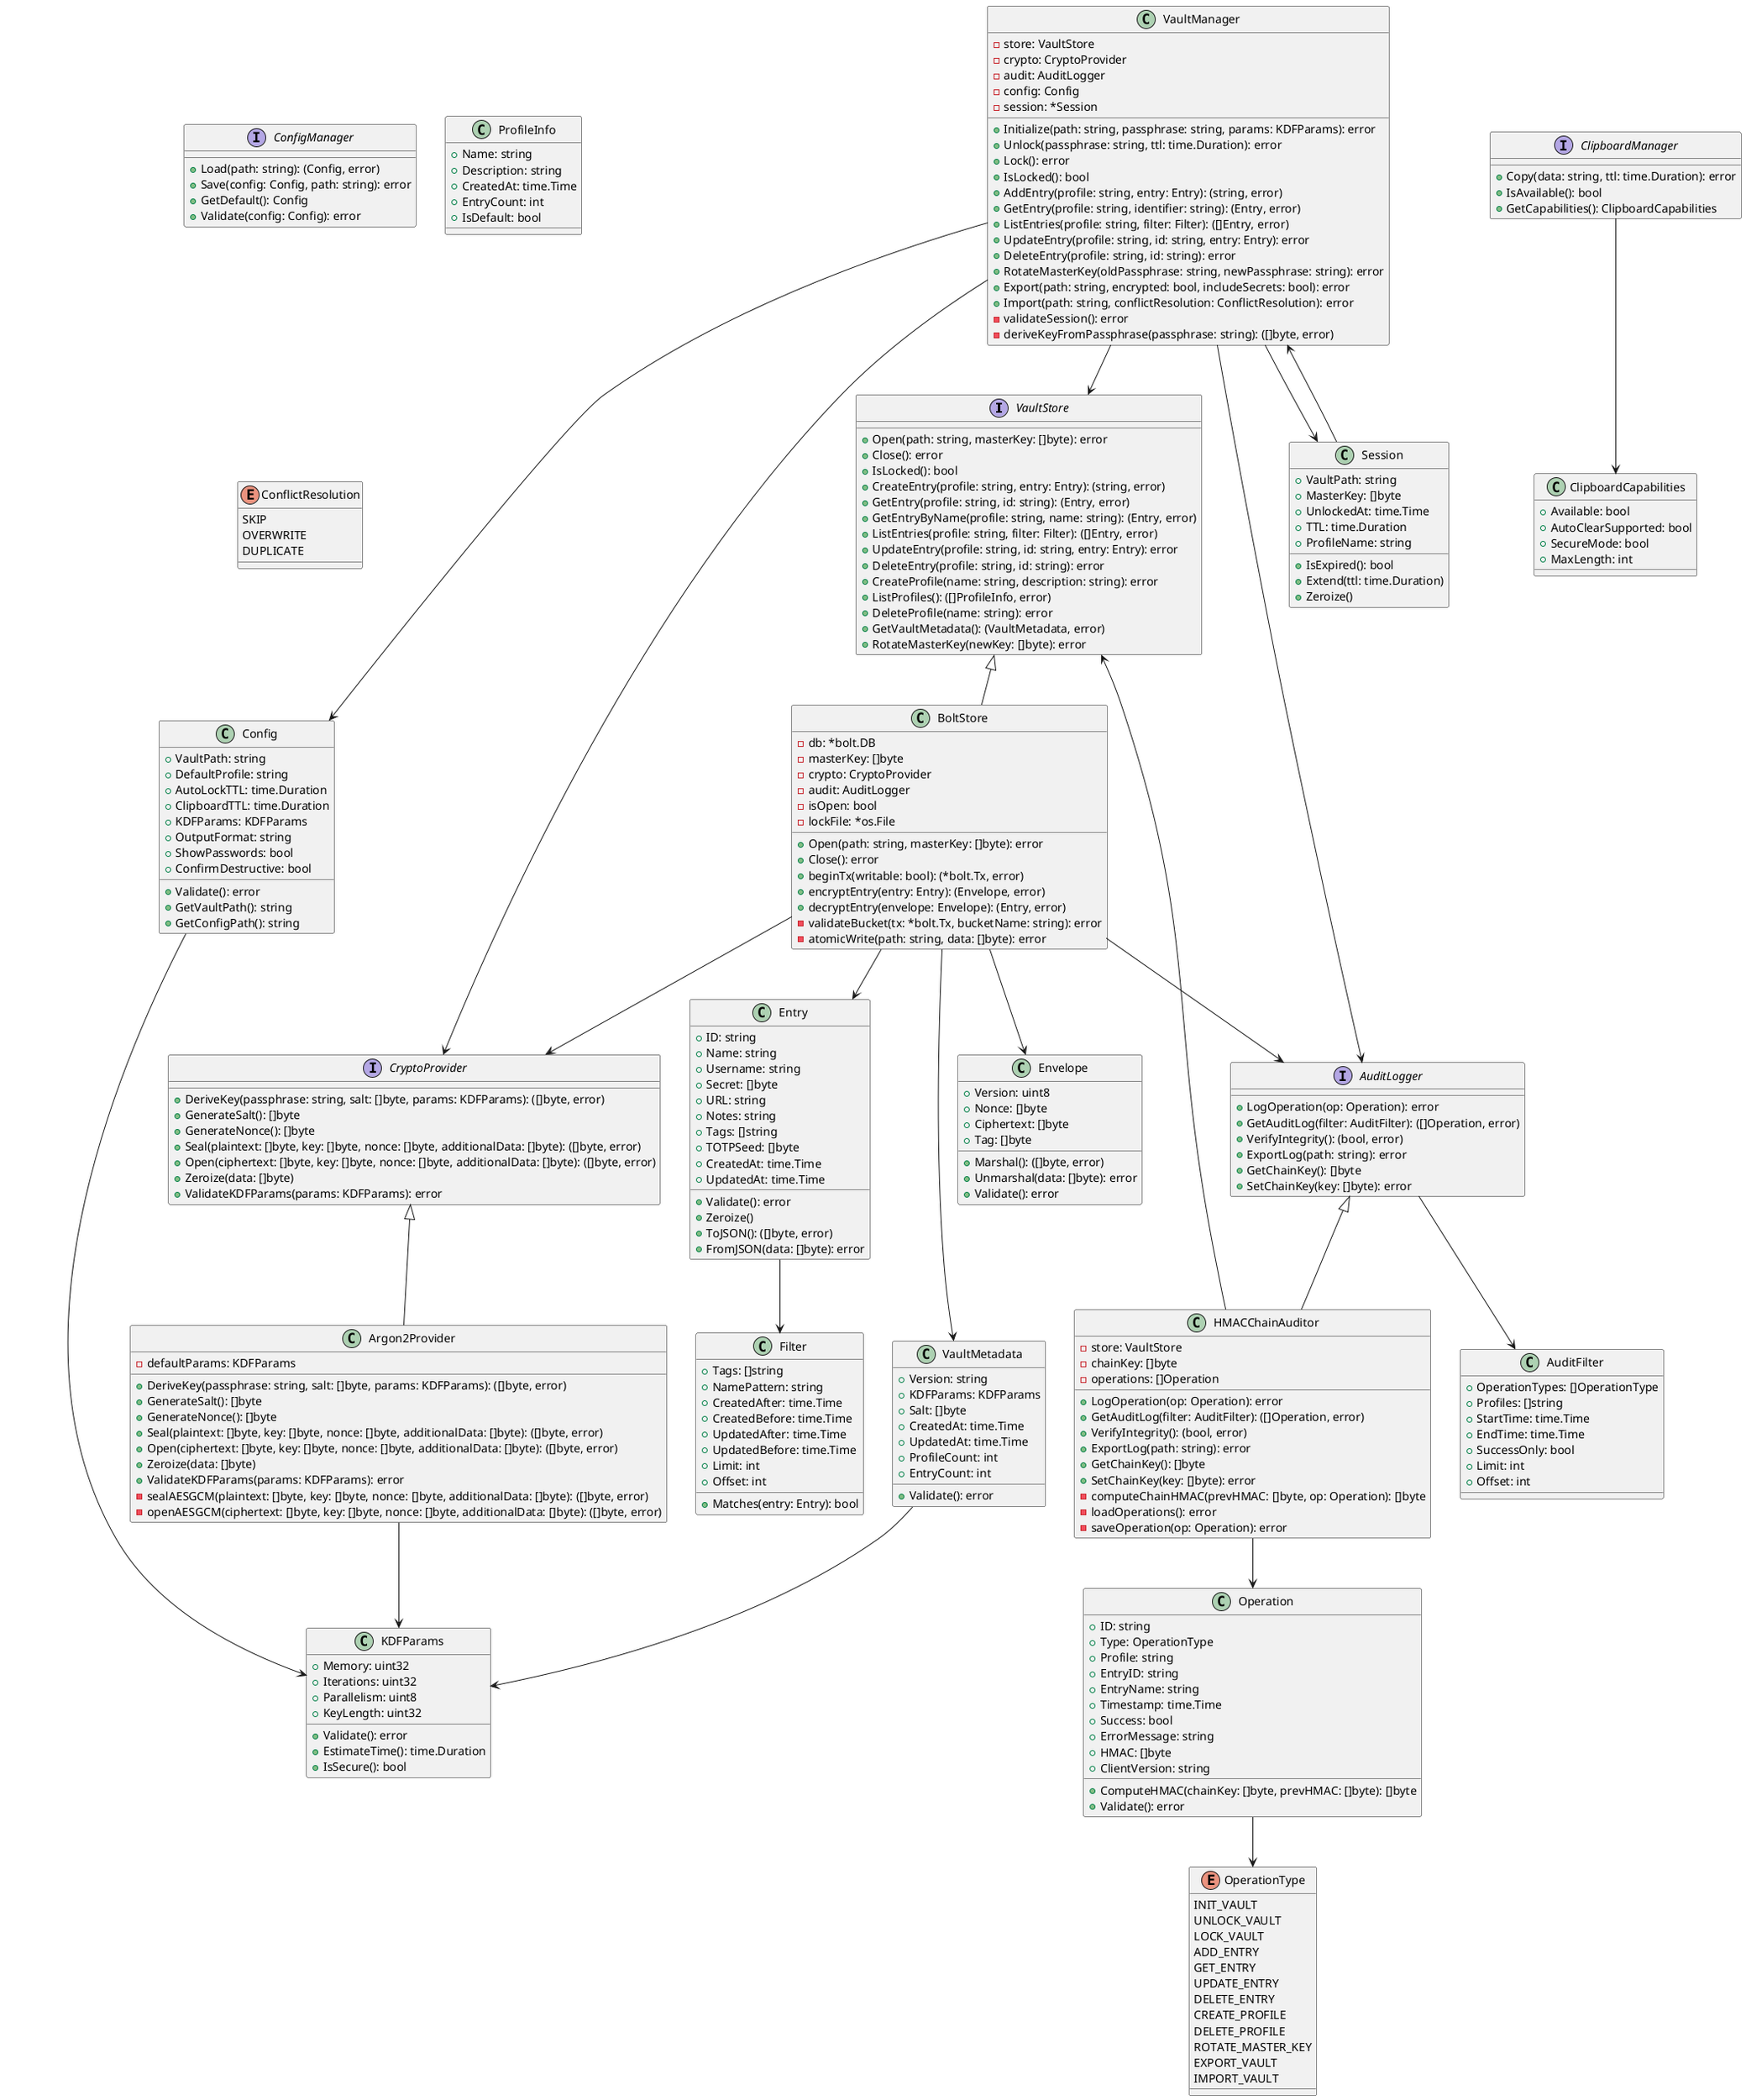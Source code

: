 @startuml

interface VaultStore {
    +Open(path: string, masterKey: []byte): error
    +Close(): error
    +IsLocked(): bool
    +CreateEntry(profile: string, entry: Entry): (string, error)
    +GetEntry(profile: string, id: string): (Entry, error)
    +GetEntryByName(profile: string, name: string): (Entry, error)
    +ListEntries(profile: string, filter: Filter): ([]Entry, error)
    +UpdateEntry(profile: string, id: string, entry: Entry): error
    +DeleteEntry(profile: string, id: string): error
    +CreateProfile(name: string, description: string): error
    +ListProfiles(): ([]ProfileInfo, error)
    +DeleteProfile(name: string): error
    +GetVaultMetadata(): (VaultMetadata, error)
    +RotateMasterKey(newKey: []byte): error
}

interface CryptoProvider {
    +DeriveKey(passphrase: string, salt: []byte, params: KDFParams): ([]byte, error)
    +GenerateSalt(): []byte
    +GenerateNonce(): []byte
    +Seal(plaintext: []byte, key: []byte, nonce: []byte, additionalData: []byte): ([]byte, error)
    +Open(ciphertext: []byte, key: []byte, nonce: []byte, additionalData: []byte): ([]byte, error)
    +Zeroize(data: []byte)
    +ValidateKDFParams(params: KDFParams): error
}

interface AuditLogger {
    +LogOperation(op: Operation): error
    +GetAuditLog(filter: AuditFilter): ([]Operation, error)
    +VerifyIntegrity(): (bool, error)
    +ExportLog(path: string): error
    +GetChainKey(): []byte
    +SetChainKey(key: []byte): error
}

interface ClipboardManager {
    +Copy(data: string, ttl: time.Duration): error
    +IsAvailable(): bool
    +GetCapabilities(): ClipboardCapabilities
}

interface ConfigManager {
    +Load(path: string): (Config, error)
    +Save(config: Config, path: string): error
    +GetDefault(): Config
    +Validate(config: Config): error
}

class Entry {
    +ID: string
    +Name: string
    +Username: string
    +Secret: []byte
    +URL: string
    +Notes: string
    +Tags: []string
    +TOTPSeed: []byte
    +CreatedAt: time.Time
    +UpdatedAt: time.Time
    +Validate(): error
    +Zeroize()
    +ToJSON(): ([]byte, error)
    +FromJSON(data: []byte): error
}

class Envelope {
    +Version: uint8
    +Nonce: []byte
    +Ciphertext: []byte
    +Tag: []byte
    +Marshal(): ([]byte, error)
    +Unmarshal(data: []byte): error
    +Validate(): error
}

class KDFParams {
    +Memory: uint32
    +Iterations: uint32
    +Parallelism: uint8
    +KeyLength: uint32
    +Validate(): error
    +EstimateTime(): time.Duration
    +IsSecure(): bool
}

class Operation {
    +ID: string
    +Type: OperationType
    +Profile: string
    +EntryID: string
    +EntryName: string
    +Timestamp: time.Time
    +Success: bool
    +ErrorMessage: string
    +HMAC: []byte
    +ClientVersion: string
    +ComputeHMAC(chainKey: []byte, prevHMAC: []byte): []byte
    +Validate(): error
}

class Filter {
    +Tags: []string
    +NamePattern: string
    +CreatedAfter: time.Time
    +CreatedBefore: time.Time
    +UpdatedAfter: time.Time
    +UpdatedBefore: time.Time
    +Limit: int
    +Offset: int
    +Matches(entry: Entry): bool
}

class VaultMetadata {
    +Version: string
    +KDFParams: KDFParams
    +Salt: []byte
    +CreatedAt: time.Time
    +UpdatedAt: time.Time
    +ProfileCount: int
    +EntryCount: int
    +Validate(): error
}

class ProfileInfo {
    +Name: string
    +Description: string
    +CreatedAt: time.Time
    +EntryCount: int
    +IsDefault: bool
}

class Config {
    +VaultPath: string
    +DefaultProfile: string
    +AutoLockTTL: time.Duration
    +ClipboardTTL: time.Duration
    +KDFParams: KDFParams
    +OutputFormat: string
    +ShowPasswords: bool
    +ConfirmDestructive: bool
    +Validate(): error
    +GetVaultPath(): string
    +GetConfigPath(): string
}

class BoltStore {
    -db: *bolt.DB
    -masterKey: []byte
    -crypto: CryptoProvider
    -audit: AuditLogger
    -isOpen: bool
    -lockFile: *os.File
    +Open(path: string, masterKey: []byte): error
    +Close(): error
    +beginTx(writable: bool): (*bolt.Tx, error)
    +encryptEntry(entry: Entry): (Envelope, error)
    +decryptEntry(envelope: Envelope): (Entry, error)
    -validateBucket(tx: *bolt.Tx, bucketName: string): error
    -atomicWrite(path: string, data: []byte): error
}

class Argon2Provider {
    -defaultParams: KDFParams
    +DeriveKey(passphrase: string, salt: []byte, params: KDFParams): ([]byte, error)
    +GenerateSalt(): []byte
    +GenerateNonce(): []byte
    +Seal(plaintext: []byte, key: []byte, nonce: []byte, additionalData: []byte): ([]byte, error)
    +Open(ciphertext: []byte, key: []byte, nonce: []byte, additionalData: []byte): ([]byte, error)
    +Zeroize(data: []byte)
    +ValidateKDFParams(params: KDFParams): error
    -sealAESGCM(plaintext: []byte, key: []byte, nonce: []byte, additionalData: []byte): ([]byte, error)
    -openAESGCM(ciphertext: []byte, key: []byte, nonce: []byte, additionalData: []byte): ([]byte, error)
}

class HMACChainAuditor {
    -store: VaultStore
    -chainKey: []byte
    -operations: []Operation
    +LogOperation(op: Operation): error
    +GetAuditLog(filter: AuditFilter): ([]Operation, error)
    +VerifyIntegrity(): (bool, error)
    +ExportLog(path: string): error
    +GetChainKey(): []byte
    +SetChainKey(key: []byte): error
    -computeChainHMAC(prevHMAC: []byte, op: Operation): []byte
    -loadOperations(): error
    -saveOperation(op: Operation): error
}

class VaultManager {
    -store: VaultStore
    -crypto: CryptoProvider
    -audit: AuditLogger
    -config: Config
    -session: *Session
    +Initialize(path: string, passphrase: string, params: KDFParams): error
    +Unlock(passphrase: string, ttl: time.Duration): error
    +Lock(): error
    +IsLocked(): bool
    +AddEntry(profile: string, entry: Entry): (string, error)
    +GetEntry(profile: string, identifier: string): (Entry, error)
    +ListEntries(profile: string, filter: Filter): ([]Entry, error)
    +UpdateEntry(profile: string, id: string, entry: Entry): error
    +DeleteEntry(profile: string, id: string): error
    +RotateMasterKey(oldPassphrase: string, newPassphrase: string): error
    +Export(path: string, encrypted: bool, includeSecrets: bool): error
    +Import(path: string, conflictResolution: ConflictResolution): error
    -validateSession(): error
    -deriveKeyFromPassphrase(passphrase: string): ([]byte, error)
}

class Session {
    +VaultPath: string
    +MasterKey: []byte
    +UnlockedAt: time.Time
    +TTL: time.Duration
    +ProfileName: string
    +IsExpired(): bool
    +Extend(ttl: time.Duration)
    +Zeroize()
}

enum OperationType {
    INIT_VAULT
    UNLOCK_VAULT
    LOCK_VAULT
    ADD_ENTRY
    GET_ENTRY
    UPDATE_ENTRY
    DELETE_ENTRY
    CREATE_PROFILE
    DELETE_PROFILE
    ROTATE_MASTER_KEY
    EXPORT_VAULT
    IMPORT_VAULT
}

enum ConflictResolution {
    SKIP
    OVERWRITE
    DUPLICATE
}

class ClipboardCapabilities {
    +Available: bool
    +AutoClearSupported: bool
    +SecureMode: bool
    +MaxLength: int
}

class AuditFilter {
    +OperationTypes: []OperationType
    +Profiles: []string
    +StartTime: time.Time
    +EndTime: time.Time
    +SuccessOnly: bool
    +Limit: int
    +Offset: int
}

' Relationships
VaultStore <|-- BoltStore
CryptoProvider <|-- Argon2Provider
AuditLogger <|-- HMACChainAuditor

BoltStore --> Entry
BoltStore --> Envelope
BoltStore --> CryptoProvider
BoltStore --> AuditLogger
BoltStore --> VaultMetadata

Argon2Provider --> KDFParams
HMACChainAuditor --> Operation
HMACChainAuditor --> VaultStore

VaultManager --> VaultStore
VaultManager --> CryptoProvider
VaultManager --> AuditLogger
VaultManager --> Config
VaultManager --> Session

Entry --> Filter
Operation --> OperationType
VaultMetadata --> KDFParams
Config --> KDFParams
Session --> VaultManager

ClipboardManager --> ClipboardCapabilities
AuditLogger --> AuditFilter
@enduml